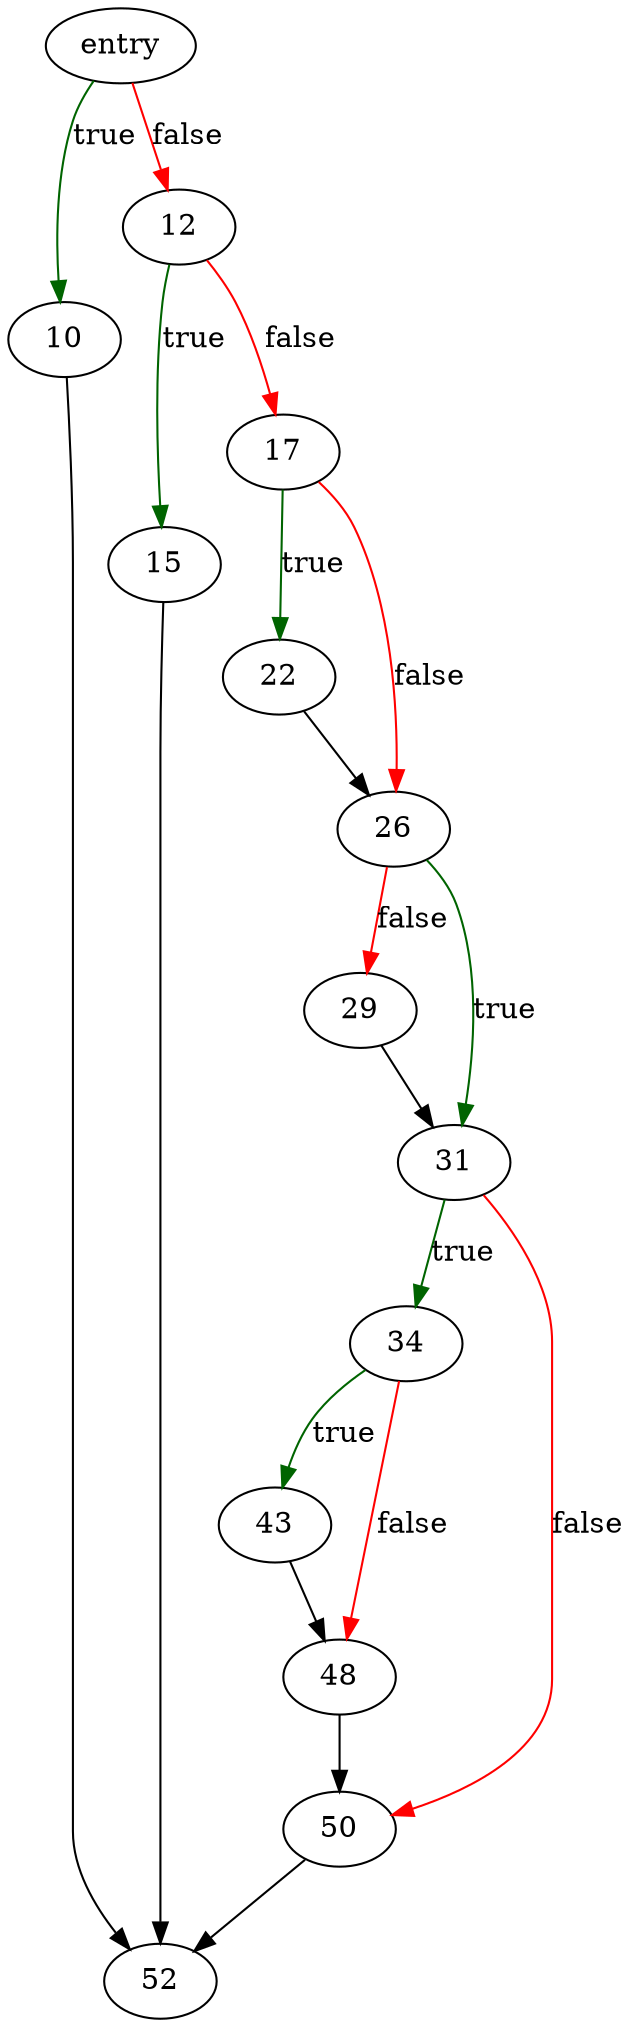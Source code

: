 digraph "find_home_dir" {
	// Node definitions.
	1 [label=entry];
	10;
	12;
	15;
	17;
	22;
	26;
	29;
	31;
	34;
	43;
	48;
	50;
	52;

	// Edge definitions.
	1 -> 10 [
		color=darkgreen
		label=true
	];
	1 -> 12 [
		color=red
		label=false
	];
	10 -> 52;
	12 -> 15 [
		color=darkgreen
		label=true
	];
	12 -> 17 [
		color=red
		label=false
	];
	15 -> 52;
	17 -> 22 [
		color=darkgreen
		label=true
	];
	17 -> 26 [
		color=red
		label=false
	];
	22 -> 26;
	26 -> 29 [
		color=red
		label=false
	];
	26 -> 31 [
		color=darkgreen
		label=true
	];
	29 -> 31;
	31 -> 34 [
		color=darkgreen
		label=true
	];
	31 -> 50 [
		color=red
		label=false
	];
	34 -> 43 [
		color=darkgreen
		label=true
	];
	34 -> 48 [
		color=red
		label=false
	];
	43 -> 48;
	48 -> 50;
	50 -> 52;
}